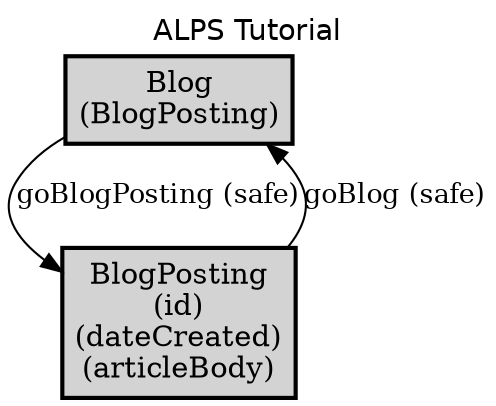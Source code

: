 digraph application_state_diagram {
  graph [
    labelloc="t";
    fontname="Helvetica"
    label="ALPS Tutorial";
    URL="index.html" target="_parent"
  ];
  node [shape = box, style = "bold,filled" fillcolor="lightgray"];

    Blog [margin=0.02, label=<<table cellspacing="0" cellpadding="5" border="0"><tr><td>Blog<br />(BlogPosting)<br /></td></tr></table>>,shape=box URL="docs/semantic.Blog.html" target="_parent"]
    BlogPosting [margin=0.02, label=<<table cellspacing="0" cellpadding="5" border="0"><tr><td>BlogPosting<br />(id)<br />(dateCreated)<br />(articleBody)<br /></td></tr></table>>,shape=box URL="docs/semantic.BlogPosting.html" target="_parent"]

    Blog -> BlogPosting [label = <goBlogPosting (safe)> URL="docs/safe.goBlogPosting.html" target="_parent" fontsize=13];
    BlogPosting -> Blog [label = <goBlog (safe)> URL="docs/safe.goBlog.html" target="_parent" fontsize=13];


}